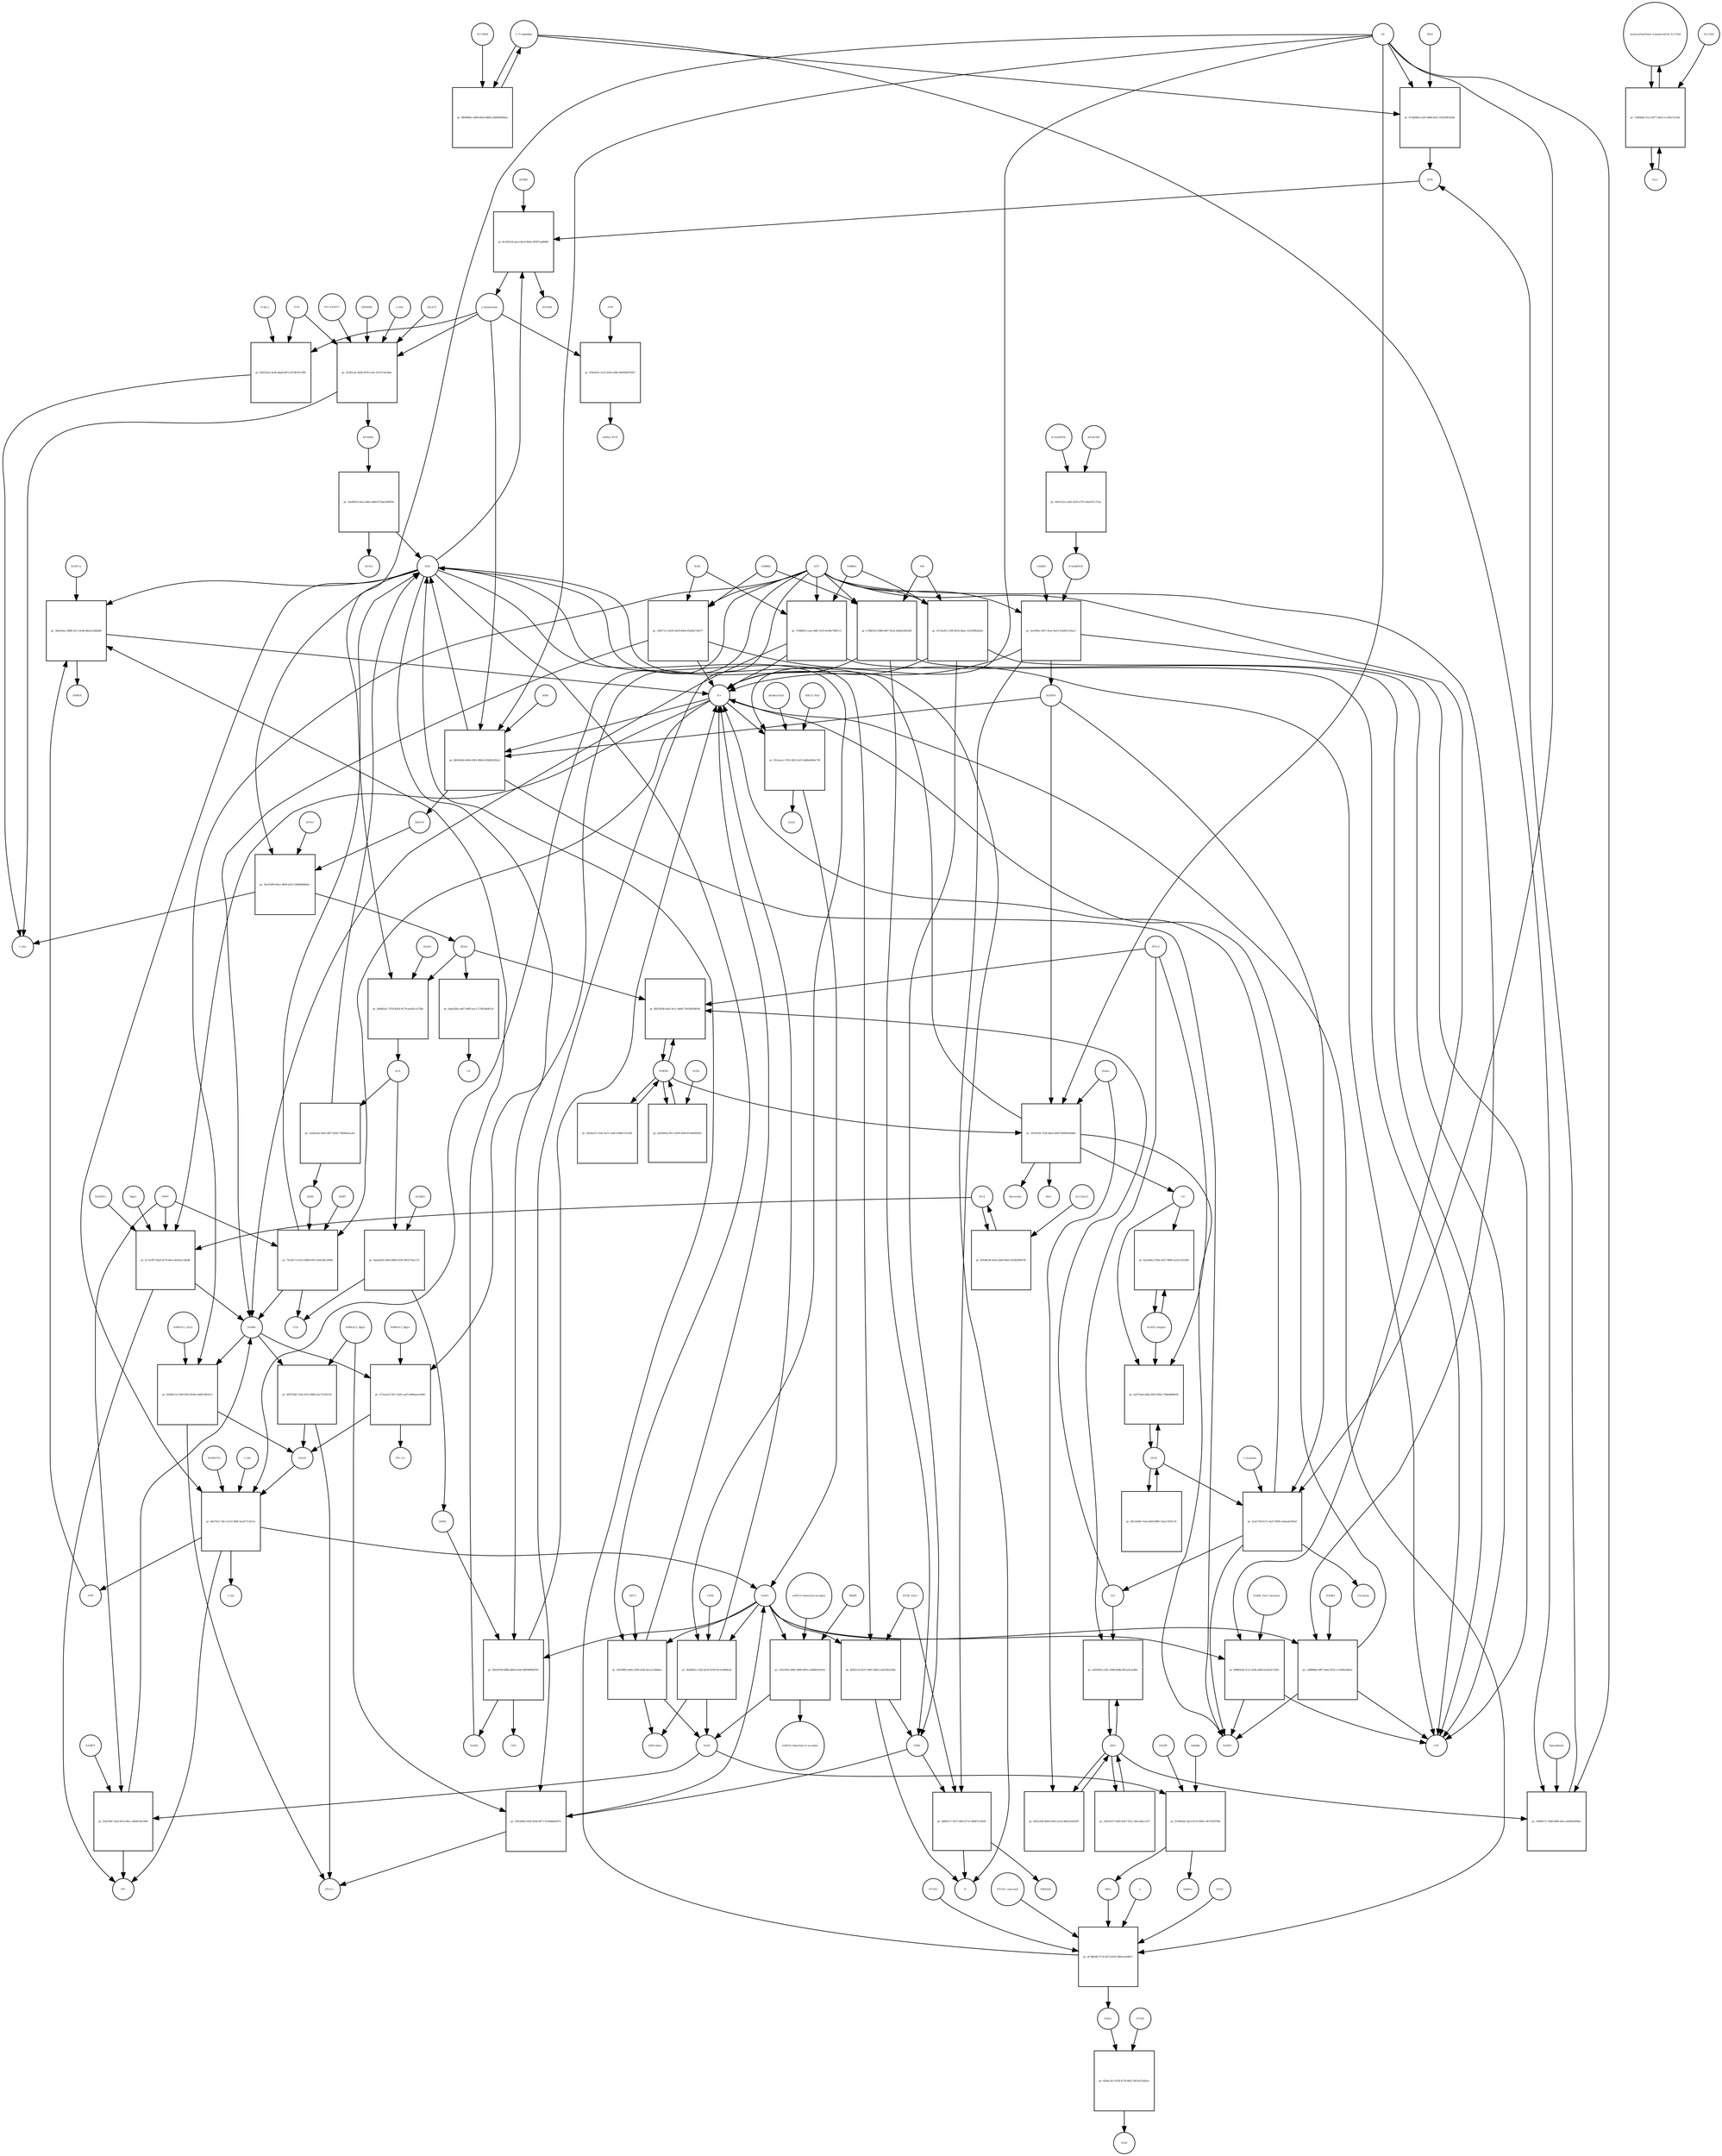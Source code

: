 strict digraph  {
"L-Tryptophan" [annotation="urn_miriam_obo.chebi_CHEBI%3A57912", bipartite=0, cls="simple chemical", fontsize=4, label="L-Tryptophan", shape=circle];
"pr_9804948c-e806-4620-bd08-a3b8492669ea" [annotation="", bipartite=1, cls=process, fontsize=4, label="pr_9804948c-e806-4620-bd08-a3b8492669ea", shape=square];
SLC36A4 [annotation=urn_miriam_uniprot_Q6YBV0, bipartite=0, cls=macromolecule, fontsize=4, label=SLC36A4, shape=circle];
"pr_673d0406-e520-4468-8433-550239f16566" [annotation="", bipartite=1, cls=process, fontsize=4, label="pr_673d0406-e520-4468-8433-550239f16566", shape=square];
NFK [annotation="urn_miriam_obo.chebi_CHEBI%3A18377", bipartite=0, cls="simple chemical", fontsize=4, label=NFK, shape=circle];
IDO2 [annotation=urn_miriam_uniprot_Q6ZQW0, bipartite=0, cls=macromolecule, fontsize=4, label=IDO2, shape=circle];
O2 [annotation="urn_miriam_obo.chebi_CHEBI%3A15379", bipartite=0, cls="simple chemical", fontsize=4, label=O2, shape=circle];
"pr_c608917c-3448-4bfb-a8ce-ab46fef409ac" [annotation="", bipartite=1, cls=process, fontsize=4, label="pr_c608917c-3448-4bfb-a8ce-ab46fef409ac", shape=square];
IDO1 [annotation=urn_miriam_uniprot_P14902, bipartite=0, cls=complex, fontsize=4, label=IDO1, shape=circle];
Epacadostat [annotation="", bipartite=0, cls="simple chemical", fontsize=4, label=Epacadostat, shape=circle];
"pr_8c5031e6-aaa3-4ac6-89e4-3f0971ad6669" [annotation="", bipartite=1, cls=process, fontsize=4, label="pr_8c5031e6-aaa3-4ac6-89e4-3f0971ad6669", shape=square];
"L-Kynurenine" [annotation="urn_miriam_obo.chebi_CHEBI%3A16946", bipartite=0, cls="simple chemical", fontsize=4, label="L-Kynurenine", shape=circle];
AFMID [annotation=urn_miriam_uniprot_Q63HM1, bipartite=0, cls=macromolecule, fontsize=4, label=AFMID, shape=circle];
H2O [annotation="urn_miriam_obo.chebi_CHEBI%3A15377", bipartite=0, cls="simple chemical", fontsize=4, label=H2O, shape=circle];
HCOOH [annotation="urn_miriam_obo.chebi_CHEBI%3A30751", bipartite=0, cls="simple chemical", fontsize=4, label=HCOOH, shape=circle];
"pr_4c0f5c6a-5b5b-497b-a19e-1b72374e364c" [annotation="", bipartite=1, cls=process, fontsize=4, label="pr_4c0f5c6a-5b5b-497b-a19e-1b72374e364c", shape=square];
"AP-DOBu" [annotation="urn_miriam_obo.chebi_CHEBI%3A17442", bipartite=0, cls="simple chemical", fontsize=4, label="AP-DOBu", shape=circle];
"PXLP-KYAT1" [annotation="urn_miriam_uniprot_Q16773|urn_miriam_obo.chebi_CHEBI%3A18405", bipartite=0, cls="complex multimer", fontsize=4, label="PXLP-KYAT1", shape=circle];
I3PROPA [annotation="urn_miriam_obo.chebi_CHEBI%3A43580", bipartite=0, cls=macromolecule, fontsize=4, label=I3PROPA, shape=circle];
"L-Phe" [annotation="urn_miriam_obo.chebi_CHEBI%3A58095", bipartite=0, cls="simple chemical", fontsize=4, label="L-Phe", shape=circle];
I3LACT [annotation="urn_miriam_obo.chebi_CHEBI%3A55528", bipartite=0, cls=macromolecule, fontsize=4, label=I3LACT, shape=circle];
PYR [annotation="urn_miriam_obo.chebi_CHEBI%3A15361", bipartite=0, cls="simple chemical", fontsize=4, label=PYR, shape=circle];
"L-Ala" [annotation="urn_miriam_obo.chebi_CHEBI%3A57972", bipartite=0, cls="simple chemical", fontsize=4, label="L-Ala", shape=circle];
"pr_829335a2-9a3b-4bdd-b872-4274f567c995" [annotation="", bipartite=1, cls=process, fontsize=4, label="pr_829335a2-9a3b-4bdd-b872-4274f567c995", shape=square];
CCBL2 [annotation=urn_miriam_uniprot_Q6YP21, bipartite=0, cls="macromolecule multimer", fontsize=4, label=CCBL2, shape=circle];
"pr_43a8581f-43aa-4db5-abb9-9726e2004958" [annotation="", bipartite=1, cls=process, fontsize=4, label="pr_43a8581f-43aa-4db5-abb9-9726e2004958", shape=square];
KYNA [annotation="urn_miriam_obo.chebi_CHEBI%3A18344", bipartite=0, cls="simple chemical", fontsize=4, label=KYNA, shape=circle];
"pr_8b540a9d-e80d-4365-966b-633d0b2282cd" [annotation="", bipartite=1, cls=process, fontsize=4, label="pr_8b540a9d-e80d-4365-966b-633d0b2282cd", shape=square];
"3HKYN" [annotation="urn_miriam_obo.chebi_CHEBI%3A17380", bipartite=0, cls="simple chemical", fontsize=4, label="3HKYN", shape=circle];
KMO [annotation=urn_miriam_uniprot_O15229, bipartite=0, cls=macromolecule, fontsize=4, label=KMO, shape=circle];
NADPH [annotation="urn_miriam_obo.chebi_CHEBI%3A16474", bipartite=0, cls="simple chemical", fontsize=4, label=NADPH, shape=circle];
"H+" [annotation="urn_miriam_obo.chebi_CHEBI%3A15378", bipartite=0, cls="simple chemical", fontsize=4, label="H+", shape=circle];
"NADP+" [annotation="urn_miriam_obo.chebi_CHEBI%3A18009", bipartite=0, cls="simple chemical", fontsize=4, label="NADP+", shape=circle];
"pr_54cd7d99-00ce-4099-af19-7d06d908445c" [annotation="", bipartite=1, cls=process, fontsize=4, label="pr_54cd7d99-00ce-4099-af19-7d06d908445c", shape=square];
"3HAA" [annotation="urn_miriam_obo.chebi_CHEBI%3A15793", bipartite=0, cls="simple chemical", fontsize=4, label="3HAA", shape=circle];
KYNU [annotation=urn_miriam_uniprot_Q16719, bipartite=0, cls="macromolecule multimer", fontsize=4, label=KYNU, shape=circle];
"pr_0a86d2a1-707d-4d24-9c79-aee95ccd73ba" [annotation="", bipartite=1, cls=process, fontsize=4, label="pr_0a86d2a1-707d-4d24-9c79-aee95ccd73ba", shape=square];
ACS [annotation="urn_miriam_obo.chebi_CHEBI%3A29044", bipartite=0, cls="simple chemical", fontsize=4, label=ACS, shape=circle];
HAAO [annotation=urn_miriam_uniprot_P46952, bipartite=0, cls=macromolecule, fontsize=4, label=HAAO, shape=circle];
"pr_4aab2820-5d60-489b-9109-3f02274acc35" [annotation="", bipartite=1, cls=process, fontsize=4, label="pr_4aab2820-5d60-489b-9109-3f02274acc35", shape=square];
"2AMA" [annotation="urn_miriam_obo.chebi_CHEBI%3A15745", bipartite=0, cls="simple chemical", fontsize=4, label="2AMA", shape=circle];
ACMSD [annotation=urn_miriam_uniprot_Q8TDX5, bipartite=0, cls="macromolecule multimer", fontsize=4, label=ACMSD, shape=circle];
CO2 [annotation="urn_miriam_obo.chebi_CHEBI%3A16526", bipartite=0, cls="simple chemical", fontsize=4, label=CO2, shape=circle];
"pr_962e9199-d6b6-4b60-bcb0-d0956899d761" [annotation="", bipartite=1, cls=process, fontsize=4, label="pr_962e9199-d6b6-4b60-bcb0-d0956899d761", shape=square];
"2AM" [annotation="urn_miriam_obo.chebi_CHEBI%3A16886", bipartite=0, cls="simple chemical", fontsize=4, label="2AM", shape=circle];
"NAD+" [annotation="urn_miriam_obo.chebi_CHEBI%3A57540", bipartite=0, cls="simple chemical", fontsize=4, label="NAD+", shape=circle];
NADH [annotation="urn_miriam_obo.chebi_CHEBI%3A57945", bipartite=0, cls="simple chemical", fontsize=4, label=NADH, shape=circle];
"pr_1aa83cda-28ee-44f7-943d-739082aeca6c" [annotation="", bipartite=1, cls=process, fontsize=4, label="pr_1aa83cda-28ee-44f7-943d-739082aeca6c", shape=square];
QUIN [annotation="urn_miriam_obo.chebi_CHEBI%3A16675", bipartite=0, cls="simple chemical", fontsize=4, label=QUIN, shape=circle];
"pr_47b5af2e-3c25-4245-ad9a-856992870207" [annotation="", bipartite=1, cls=process, fontsize=4, label="pr_47b5af2e-3c25-4245-ad9a-856992870207", shape=square];
AHR [annotation=urn_miriam_uniprot_P35869, bipartite=0, cls=macromolecule, fontsize=4, label=AHR, shape=circle];
"AHR/L-KYN" [annotation="", bipartite=0, cls=complex, fontsize=4, label="AHR/L-KYN", shape=circle];
"pr_a9529f2e-a381-4388-b0db-89caefcae882" [annotation="", bipartite=1, cls=process, fontsize=4, label="pr_a9529f2e-a381-4388-b0db-89caefcae882", shape=square];
NO [annotation="urn_miriam_obo.chebi_CHEBI%3A16480", bipartite=0, cls="simple chemical", fontsize=4, label=NO, shape=circle];
"IFN-G" [annotation=urn_miriam_uniprot_Q14609, bipartite=0, cls=macromolecule, fontsize=4, label="IFN-G", shape=circle];
iNOS [annotation=urn_miriam_uniprot_P35228, bipartite=0, cls=macromolecule, fontsize=4, label=iNOS, shape=circle];
"pr_aaf752a4-d3be-462f-9f44-17bbb4868e56" [annotation="", bipartite=1, cls=process, fontsize=4, label="pr_aaf752a4-d3be-462f-9f44-17bbb4868e56", shape=square];
"Nf-KB Complex" [annotation="urn_miriam_uniprot_P19838|urn_miriam_uniprot_Q04206|urn_miriam_uniprot_Q00653", bipartite=0, cls=complex, fontsize=4, label="Nf-KB Complex", shape=circle];
CO [annotation="urn_miriam_obo.chebi_CHEBI%3A17245", bipartite=0, cls="simple chemical", fontsize=4, label=CO, shape=circle];
"L-Arginine" [annotation="urn_miriam_obo.chebi_CHEBI%3A16467", bipartite=0, cls="simple chemical", fontsize=4, label="L-Arginine", shape=circle];
"pr_3cef17b9-fe71-4a27-8930-cbdeadc993af" [annotation="", bipartite=1, cls=process, fontsize=4, label="pr_3cef17b9-fe71-4a27-8930-cbdeadc993af", shape=square];
Citrulline [annotation="urn_miriam_obo.chebi_CHEBI%3A16349", bipartite=0, cls="simple chemical", fontsize=4, label=Citrulline, shape=circle];
"pr_08133046-7ea6-4449-88f9-19ea13970c7d" [annotation="", bipartite=1, cls=process, fontsize=4, label="pr_08133046-7ea6-4449-88f9-19ea13970c7d", shape=square];
"pr_c6b32357-e4d5-40a7-931c-0efc28acce37" [annotation="", bipartite=1, cls=process, fontsize=4, label="pr_c6b32357-e4d5-40a7-931c-0efc28acce37", shape=square];
"R-NADPHX" [annotation="urn_miriam_obo.chebi_CHEBI%3A64085", bipartite=0, cls="simple chemical", fontsize=4, label="R-NADPHX", shape=circle];
"pr_e647e551-ea92-4210-a797-e9ed7f1c723a" [annotation="", bipartite=1, cls=process, fontsize=4, label="pr_e647e551-ea92-4210-a797-e9ed7f1c723a", shape=square];
"S-NADPHX" [annotation="urn_miriam_obo.chebi_CHEBI%3A64084", bipartite=0, cls="simple chemical", fontsize=4, label="S-NADPHX", shape=circle];
APOA1BP [annotation=urn_miriam_uniprot_O95544, bipartite=0, cls="macromolecule multimer", fontsize=4, label=APOA1BP, shape=circle];
"pr_3ee54ffe-2957-45ae-8e25-93a80c333ac5" [annotation="", bipartite=1, cls=process, fontsize=4, label="pr_3ee54ffe-2957-45ae-8e25-93a80c333ac5", shape=square];
CARKD [annotation=urn_miriam_uniprot_Q8IW45, bipartite=0, cls=macromolecule, fontsize=4, label=CARKD, shape=circle];
ATP [annotation="urn_miriam_obo.chebi_CHEBI%3A30616", bipartite=0, cls="simple chemical", fontsize=4, label=ATP, shape=circle];
ADP [annotation="urn_miriam_obo.chebi_CHEBI%3A456216", bipartite=0, cls="simple chemical", fontsize=4, label=ADP, shape=circle];
Pi [annotation="urn_miriam_obo.chebi_CHEBI%3A18367", bipartite=0, cls="simple chemical", fontsize=4, label=Pi, shape=circle];
"pr_c4888b0a-99f7-4a62-9f32-1c1066a3b8cb" [annotation="", bipartite=1, cls=process, fontsize=4, label="pr_c4888b0a-99f7-4a62-9f32-1c1066a3b8cb", shape=square];
NADK2 [annotation=urn_miriam_uniprot_Q4G0N4, bipartite=0, cls="macromolecule multimer", fontsize=4, label=NADK2, shape=circle];
NAMN [annotation="urn_miriam_obo.chebi_CHEBI%3A15763", bipartite=0, cls="simple chemical", fontsize=4, label=NAMN, shape=circle];
"pr_5751aee5-5917-4a91-aaf3-9644aae10945" [annotation="", bipartite=1, cls=process, fontsize=4, label="pr_5751aee5-5917-4a91-aaf3-9644aae10945", shape=square];
NAAD [annotation="urn_miriam_obo.chebi_CHEBI%3A18304", bipartite=0, cls="simple chemical", fontsize=4, label=NAAD, shape=circle];
"NMNAT3_Mg2+" [annotation="urn_miriam_uniprot_Q96T66|urn_miriam_obo.chebi_CHEBI%3A18420", bipartite=0, cls="complex multimer", fontsize=4, label="NMNAT3_Mg2+", shape=circle];
"PPi (3-)" [annotation="urn_miriam_obo.chebi_CHEBI%3A33019", bipartite=0, cls="simple chemical", fontsize=4, label="PPi (3-)", shape=circle];
"pr_0f957b0d-73eb-4522-89fb-a5a7213d57ef" [annotation="", bipartite=1, cls=process, fontsize=4, label="pr_0f957b0d-73eb-4522-89fb-a5a7213d57ef", shape=square];
"NMNAT2_Mg2+" [annotation="urn_miriam_uniprot_Q9BZQ4|urn_miriam_obo.chebi_CHEBI%3A18420", bipartite=0, cls=complex, fontsize=4, label="NMNAT2_Mg2+", shape=circle];
"PPi(3-)" [annotation="urn_miriam_obo.chebi_CHEBI%3A33019", bipartite=0, cls="simple chemical", fontsize=4, label="PPi(3-)", shape=circle];
NAR [annotation="urn_miriam_obo.chebi_CHEBI%3A58527", bipartite=0, cls="simple chemical", fontsize=4, label=NAR, shape=circle];
"pr_576d6fd1-caaa-4d87-b1f3-6c89a74807c3" [annotation="", bipartite=1, cls=process, fontsize=4, label="pr_576d6fd1-caaa-4d87-b1f3-6c89a74807c3", shape=square];
NMRK1 [annotation=urn_miriam_uniprot_Q9NWW6, bipartite=0, cls=macromolecule, fontsize=4, label=NMRK1, shape=circle];
"pr_240271c3-4f29-4429-b9e4-65a80a72d277" [annotation="", bipartite=1, cls=process, fontsize=4, label="pr_240271c3-4f29-4429-b9e4-65a80a72d277", shape=square];
NMRK2 [annotation=urn_miriam_uniprot_Q9NPI5, bipartite=0, cls=macromolecule, fontsize=4, label=NMRK2, shape=circle];
"pr_40cf7fa7-34c2-4c52-990f-5eed77c4211a" [annotation="", bipartite=1, cls=process, fontsize=4, label="pr_40cf7fa7-34c2-4c52-990f-5eed77c4211a", shape=square];
NADSYN1 [annotation=urn_miriam_uniprot_Q6IA69, bipartite=0, cls="macromolecule multimer", fontsize=4, label=NADSYN1, shape=circle];
"L-Gln" [annotation="urn_miriam_obo.chebi_CHEBI%3A58359", bipartite=0, cls="simple chemical", fontsize=4, label="L-Gln", shape=circle];
"L-Glu" [annotation="urn_miriam_obo.chebi_CHEBI%3A29985", bipartite=0, cls="simple chemical", fontsize=4, label="L-Glu", shape=circle];
AMP [annotation="urn_miriam_obo.chebi_CHEBI%3A16027", bipartite=0, cls="simple chemical", fontsize=4, label=AMP, shape=circle];
PPi [annotation="urn_miriam_obo.chebi_CHEBI%3A29888", bipartite=0, cls="simple chemical", fontsize=4, label=PPi, shape=circle];
NMN [annotation="urn_miriam_obo.chebi_CHEBI%3A14649", bipartite=0, cls="simple chemical", fontsize=4, label=NMN, shape=circle];
"pr_f18c660b-c82b-4544-8471-053d46be0473" [annotation="", bipartite=1, cls=process, fontsize=4, label="pr_f18c660b-c82b-4544-8471-053d46be0473", shape=square];
NR [annotation="urn_miriam_obo.chebi_CHEBI%3A15927", bipartite=0, cls="simple chemical", fontsize=4, label=NR, shape=circle];
"pr_67c0e261-3190-4932-bbae-5323098a0b3e" [annotation="", bipartite=1, cls=process, fontsize=4, label="pr_67c0e261-3190-4932-bbae-5323098a0b3e", shape=square];
"pr_e76bf53a-0388-4907-9a32-b45de5905a0f" [annotation="", bipartite=1, cls=process, fontsize=4, label="pr_e76bf53a-0388-4907-9a32-b45de5905a0f", shape=square];
NCA [annotation="urn_miriam_obo.chebi_CHEBI%3A32544", bipartite=0, cls="simple chemical", fontsize=4, label=NCA, shape=circle];
"pr_4c7a10f7-fb2d-4270-b6ce-dd1feec24ed8" [annotation="", bipartite=1, cls=process, fontsize=4, label="pr_4c7a10f7-fb2d-4270-b6ce-dd1feec24ed8", shape=square];
NAPRT1 [annotation=urn_miriam_uniprot_Q6XQN6, bipartite=0, cls="macromolecule multimer", fontsize=4, label=NAPRT1, shape=circle];
"Mg2+" [annotation="urn_miriam_obo.chebi_CHEBI%3A18420", bipartite=0, cls="simple chemical", fontsize=4, label="Mg2+", shape=circle];
PRPP [annotation="urn_miriam_obo.chebi_CHEBI%3A17111", bipartite=0, cls="simple chemical", fontsize=4, label=PRPP, shape=circle];
"pr_192e3001-4f82-4466-b903-ca6680c81618" [annotation="", bipartite=1, cls=process, fontsize=4, label="pr_192e3001-4f82-4466-b903-ca6680c81618", shape=square];
NAM [annotation="urn_miriam_obo.chebi_CHEBI%3A17154", bipartite=0, cls="simple chemical", fontsize=4, label=NAM, shape=circle];
PARPs [annotation="urn_miriam_uniprot_Q8N5Y8|urn_miriam_uniprot_Q53GL7|urn_miriam_uniprot_Q8IXQ6", bipartite=0, cls=macromolecule, fontsize=4, label=PARPs, shape=circle];
"(ADP-D-ribosyl)(n)-acceptor" [annotation="urn_miriam_obo.chebi_CHEBI%3A133202", bipartite=0, cls="simple chemical", fontsize=4, label="(ADP-D-ribosyl)(n)-acceptor", shape=circle];
"(ADP-D-ribosyl)(n+1)-acceptor" [annotation="urn_miriam_obo.chebi_CHEBI%3A133203", bipartite=0, cls="simple chemical", fontsize=4, label="(ADP-D-ribosyl)(n+1)-acceptor", shape=circle];
"pr_f24d7b0f-14ed-431a-9bcc-da68158c596f" [annotation="", bipartite=1, cls=process, fontsize=4, label="pr_f24d7b0f-14ed-431a-9bcc-da68158c596f", shape=square];
NAMPT [annotation=urn_miriam_uniprot_P43490, bipartite=0, cls=macromolecule, fontsize=4, label=NAMPT, shape=circle];
"pr_b12903eb-5ae3-4153-9fe8-c3b753297fd0" [annotation="", bipartite=1, cls=process, fontsize=4, label="pr_b12903eb-5ae3-4153-9fe8-c3b753297fd0", shape=square];
MNA [annotation="urn_miriam_obo.chebi_CHEBI%3A16797", bipartite=0, cls="simple chemical", fontsize=4, label=MNA, shape=circle];
NNMT [annotation=urn_miriam_uniprot_P40261, bipartite=0, cls=macromolecule, fontsize=4, label=NNMT, shape=circle];
AdoMet [annotation="urn_miriam_obo.chebi_CHEBI%3A15414", bipartite=0, cls="simple chemical", fontsize=4, label=AdoMet, shape=circle];
AdoHcy [annotation="urn_miriam_obo.chebi_CHEBI%3A16680", bipartite=0, cls="simple chemical", fontsize=4, label=AdoHcy, shape=circle];
"pr_75e18c73-41a5-49b4-947e-00433bc1899e" [annotation="", bipartite=1, cls=process, fontsize=4, label="pr_75e18c73-41a5-49b4-947e-00433bc1899e", shape=square];
QPRT [annotation=urn_miriam_uniprot_Q15274, bipartite=0, cls=macromolecule, fontsize=4, label=QPRT, shape=circle];
"pr_d9982e42-5c3c-4efb-a0b6-bceb1fe722b1" [annotation="", bipartite=1, cls=process, fontsize=4, label="pr_d9982e42-5c3c-4efb-a0b6-bceb1fe722b1", shape=square];
"NADK_Zn2+ tetramer" [annotation="urn_miriam_uniprot_O95544|urn_miriam_obo.chebi_CHEBI%3A29105", bipartite=0, cls="complex multimer", fontsize=4, label="NADK_Zn2+ tetramer", shape=circle];
"pr_a0039f82-9a82-42f8-a5df-edca1c2bb6ea" [annotation="", bipartite=1, cls=process, fontsize=4, label="pr_a0039f82-9a82-42f8-a5df-edca1c2bb6ea", shape=square];
"ADP-ribose" [annotation="urn_miriam_obo.chebi_CHEBI%3A57967", bipartite=0, cls="simple chemical", fontsize=4, label="ADP-ribose", shape=circle];
BST1 [annotation=urn_miriam_uniprot_Q10588, bipartite=0, cls="macromolecule multimer", fontsize=4, label=BST1, shape=circle];
"pr_3fa08421-e32b-4a19-9cf8-8313cfd89e2d" [annotation="", bipartite=1, cls=process, fontsize=4, label="pr_3fa08421-e32b-4a19-9cf8-8313cfd89e2d", shape=square];
CD38 [annotation=urn_miriam_uniprot_P28907, bipartite=0, cls=macromolecule, fontsize=4, label=CD38, shape=circle];
"dh-beta-NAD" [annotation="urn_miriam_obo.chebi_CHEBI%3A90171|urn_miriam_obo.chebi_CHEBI%3A90174", bipartite=0, cls="simple chemical", fontsize=4, label="dh-beta-NAD", shape=circle];
"pr_952caecc-97b1-4022-b215-db8a4046e738" [annotation="", bipartite=1, cls=process, fontsize=4, label="pr_952caecc-97b1-4022-b215-db8a4046e738", shape=square];
H2O2 [annotation="urn_miriam_obo.chebi_CHEBI%3A16240", bipartite=0, cls="simple chemical", fontsize=4, label=H2O2, shape=circle];
RNLS_FAD [annotation="urn_miriam_uniprot_Q5VYX0|urn_miriam_obo.chebi_CHEBI%3A16238", bipartite=0, cls=complex, fontsize=4, label=RNLS_FAD, shape=circle];
"pr_df302ce0-8237-4697-8b62-ee92381fc69a" [annotation="", bipartite=1, cls=process, fontsize=4, label="pr_df302ce0-8237-4697-8b62-ee92381fc69a", shape=square];
"NT5E_Zn2+" [annotation="urn_miriam_uniprot_P21589|urn_miriam_obo.chebi_CHEBI%3A29105", bipartite=0, cls="complex multimer", fontsize=4, label="NT5E_Zn2+", shape=circle];
"pr_6db03c17-f671-4fd2-b71e-9ffdf51c0829" [annotation="", bipartite=1, cls=process, fontsize=4, label="pr_6db03c17-f671-4fd2-b71e-9ffdf51c0829", shape=square];
NRNAM [annotation="urn_miriam_obo.chebi_CHEBI%3A15927", bipartite=0, cls="simple chemical", fontsize=4, label=NRNAM, shape=circle];
"pr_901d6c06-9cbe-4de9-89af-4529b388476f" [annotation="", bipartite=1, cls=process, fontsize=4, label="pr_901d6c06-9cbe-4de9-89af-4529b388476f", shape=square];
SLC22A13 [annotation=urn_miriam_uniprot_Q9Y226, bipartite=0, cls=macromolecule, fontsize=4, label=SLC22A13, shape=circle];
"pr_58a634aa-3888-43c1-bcb8-b82eecbbbd40" [annotation="", bipartite=1, cls=process, fontsize=4, label="pr_58a634aa-3888-43c1-bcb8-b82eecbbbd40", shape=square];
NMNH [annotation="urn_miriam_obo.chebi_CHEBI%3A74452", bipartite=0, cls="simple chemical", fontsize=4, label=NMNH, shape=circle];
NUDT12 [annotation=urn_miriam_uniprot_Q9BQG2, bipartite=0, cls=macromolecule, fontsize=4, label=NUDT12, shape=circle];
"pr_832b6c1d-2349-4023-8546-a4de974fcb12" [annotation="", bipartite=1, cls=process, fontsize=4, label="pr_832b6c1d-2349-4023-8546-a4de974fcb12", shape=square];
"NMNAT1_Zn2+" [annotation="urn_miriam_uniprot_Q9HAN9|urn_miriam_obo.chebi_CHEBI%3A29105", bipartite=0, cls="complex multimer", fontsize=4, label="NMNAT1_Zn2+", shape=circle];
PGG2 [annotation="urn_miriam_obo.chebi_CHEBI%3A27647", bipartite=0, cls="simple chemical", fontsize=4, label=PGG2, shape=circle];
"pr_dc7db5df-577d-4473-bf34-29b9ca92d017" [annotation="", bipartite=1, cls=process, fontsize=4, label="pr_dc7db5df-577d-4473-bf34-29b9ca92d017", shape=square];
PGH2 [annotation="urn_miriam_obo.chebi_CHEBI%3A15554", bipartite=0, cls="simple chemical", fontsize=4, label=PGH2, shape=circle];
PTGS2 [annotation=urn_miriam_uniprot_P35354, bipartite=0, cls="macromolecule multimer", fontsize=4, label=PTGS2, shape=circle];
PTCS2_celecoxib [annotation="urn_miriam_uniprot_P35354|urn_miriam_obo.chebi_CHEBI%3A41423", bipartite=0, cls=complex, fontsize=4, label=PTCS2_celecoxib, shape=circle];
"e-" [annotation="urn_miriam_obo.chebi_CHEBI%3A10545", bipartite=0, cls="simple chemical", fontsize=4, label="e-", shape=circle];
"pr_85e8c3a1-633b-4718-8d5c-8b7e013e82ec" [annotation="", bipartite=1, cls=process, fontsize=4, label="pr_85e8c3a1-633b-4718-8d5c-8b7e013e82ec", shape=square];
PGI2 [annotation="urn_miriam_obo.chebi_CHEBI%3A15552", bipartite=0, cls="simple chemical", fontsize=4, label=PGI2, shape=circle];
PTGIS [annotation=urn_miriam_uniprot_Q16647, bipartite=0, cls=macromolecule, fontsize=4, label=PTGIS, shape=circle];
"monocarboxylates transported by SLC5A8" [annotation="", bipartite=0, cls="simple chemical", fontsize=4, label="monocarboxylates transported by SLC5A8", shape=circle];
"pr_159f0b4f-1512-4077-b633-e1109a7e158e" [annotation="", bipartite=1, cls=process, fontsize=4, label="pr_159f0b4f-1512-4077-b633-e1109a7e158e", shape=square];
SLC5A8 [annotation=urn_miriam_uniprot_Q8N695, bipartite=0, cls=macromolecule, fontsize=4, label=SLC5A8, shape=circle];
"Na+" [annotation="urn_miriam_obo.chebi_CHEBI%3A29101", bipartite=0, cls="simple chemical", fontsize=4, label="Na+", shape=circle];
HMOX1 [annotation="", bipartite=0, cls=macromolecule, fontsize=4, label=HMOX1, shape=circle];
"pr_8fd23638-0ad2-4c1c-b460-79a5bd208038" [annotation="", bipartite=1, cls=process, fontsize=4, label="pr_8fd23638-0ad2-4c1c-b460-79a5bd208038", shape=square];
"pr_3620a221-51dc-4a7c-a26f-e308b7131283" [annotation="", bipartite=1, cls=process, fontsize=4, label="pr_3620a221-51dc-4a7c-a26f-e308b7131283", shape=square];
Heme [annotation="urn_miriam_obo.chebi_CHEBI%3A30413", bipartite=0, cls="simple chemical", fontsize=4, label=Heme, shape=circle];
"pr_1876310f-3728-4dcd-af66-f394920d3dde" [annotation="", bipartite=1, cls=process, fontsize=4, label="pr_1876310f-3728-4dcd-af66-f394920d3dde", shape=square];
Biliverdin [annotation="urn_miriam_obo.chebi_CHEBI%3A17033", bipartite=0, cls="simple chemical", fontsize=4, label=Biliverdin, shape=circle];
"Fe2+" [annotation="urn_miriam_obo.chebi_CHEBI%3A29033", bipartite=0, cls="simple chemical", fontsize=4, label="Fe2+", shape=circle];
"pr_a055b93a-f811-4036-af94-f67ebe0f25f5" [annotation="", bipartite=1, cls=process, fontsize=4, label="pr_a055b93a-f811-4036-af94-f67ebe0f25f5", shape=square];
Orf3a [annotation="urn_miriam_ncbiprotein_BCD58754|urn_miriam_uniprot_P0DTC3", bipartite=0, cls=macromolecule, fontsize=4, label=Orf3a, shape=circle];
"pr_8a2a96e2-030a-4427-88f8-5a32ce551fd5" [annotation="", bipartite=1, cls=process, fontsize=4, label="pr_8a2a96e2-030a-4427-88f8-5a32ce551fd5", shape=square];
"pr_4922c636-80a9-4563-ae10-8dfa22ee81f9" [annotation="", bipartite=1, cls=process, fontsize=4, label="pr_4922c636-80a9-4563-ae10-8dfa22ee81f9", shape=square];
"pr_e9aa926a-a467-48f0-aec1-174624ddf1c4" [annotation="", bipartite=1, cls="omitted process", fontsize=4, label="pr_e9aa926a-a467-48f0-aec1-174624ddf1c4", shape=square];
CA [annotation="", bipartite=0, cls="simple chemical", fontsize=4, label=CA, shape=circle];
"L-Tryptophan" -> "pr_9804948c-e806-4620-bd08-a3b8492669ea"  [annotation="", interaction_type=consumption];
"L-Tryptophan" -> "pr_673d0406-e520-4468-8433-550239f16566"  [annotation="", interaction_type=consumption];
"L-Tryptophan" -> "pr_c608917c-3448-4bfb-a8ce-ab46fef409ac"  [annotation="", interaction_type=consumption];
"pr_9804948c-e806-4620-bd08-a3b8492669ea" -> "L-Tryptophan"  [annotation="", interaction_type=production];
SLC36A4 -> "pr_9804948c-e806-4620-bd08-a3b8492669ea"  [annotation="", interaction_type=catalysis];
"pr_673d0406-e520-4468-8433-550239f16566" -> NFK  [annotation="", interaction_type=production];
NFK -> "pr_8c5031e6-aaa3-4ac6-89e4-3f0971ad6669"  [annotation="", interaction_type=consumption];
IDO2 -> "pr_673d0406-e520-4468-8433-550239f16566"  [annotation="", interaction_type=catalysis];
O2 -> "pr_673d0406-e520-4468-8433-550239f16566"  [annotation="", interaction_type=consumption];
O2 -> "pr_c608917c-3448-4bfb-a8ce-ab46fef409ac"  [annotation="", interaction_type=consumption];
O2 -> "pr_8b540a9d-e80d-4365-966b-633d0b2282cd"  [annotation="", interaction_type=consumption];
O2 -> "pr_0a86d2a1-707d-4d24-9c79-aee95ccd73ba"  [annotation="", interaction_type=consumption];
O2 -> "pr_3cef17b9-fe71-4a27-8930-cbdeadc993af"  [annotation="", interaction_type=consumption];
O2 -> "pr_952caecc-97b1-4022-b215-db8a4046e738"  [annotation="", interaction_type=consumption];
O2 -> "pr_1876310f-3728-4dcd-af66-f394920d3dde"  [annotation="", interaction_type=consumption];
"pr_c608917c-3448-4bfb-a8ce-ab46fef409ac" -> NFK  [annotation="", interaction_type=production];
IDO1 -> "pr_c608917c-3448-4bfb-a8ce-ab46fef409ac"  [annotation="urn_miriam_pubmed_29531094|urn_miriam_pubmed_28523098|urn_miriam_pubmed_30338242|urn_miriam_pubmed_32292563", interaction_type=catalysis];
IDO1 -> "pr_a9529f2e-a381-4388-b0db-89caefcae882"  [annotation="", interaction_type=consumption];
IDO1 -> "pr_c6b32357-e4d5-40a7-931c-0efc28acce37"  [annotation="", interaction_type=consumption];
IDO1 -> "pr_4922c636-80a9-4563-ae10-8dfa22ee81f9"  [annotation="", interaction_type=consumption];
Epacadostat -> "pr_c608917c-3448-4bfb-a8ce-ab46fef409ac"  [annotation="urn_miriam_pubmed_29531094|urn_miriam_pubmed_28523098|urn_miriam_pubmed_30338242|urn_miriam_pubmed_32292563", interaction_type=inhibition];
"pr_8c5031e6-aaa3-4ac6-89e4-3f0971ad6669" -> "L-Kynurenine"  [annotation="", interaction_type=production];
"pr_8c5031e6-aaa3-4ac6-89e4-3f0971ad6669" -> HCOOH  [annotation="", interaction_type=production];
"L-Kynurenine" -> "pr_4c0f5c6a-5b5b-497b-a19e-1b72374e364c"  [annotation="", interaction_type=consumption];
"L-Kynurenine" -> "pr_829335a2-9a3b-4bdd-b872-4274f567c995"  [annotation="", interaction_type=consumption];
"L-Kynurenine" -> "pr_8b540a9d-e80d-4365-966b-633d0b2282cd"  [annotation="", interaction_type=consumption];
"L-Kynurenine" -> "pr_47b5af2e-3c25-4245-ad9a-856992870207"  [annotation="", interaction_type=consumption];
AFMID -> "pr_8c5031e6-aaa3-4ac6-89e4-3f0971ad6669"  [annotation=urn_miriam_pubmed_29531094, interaction_type=catalysis];
H2O -> "pr_8c5031e6-aaa3-4ac6-89e4-3f0971ad6669"  [annotation="", interaction_type=consumption];
H2O -> "pr_54cd7d99-00ce-4099-af19-7d06d908445c"  [annotation="", interaction_type=consumption];
H2O -> "pr_962e9199-d6b6-4b60-bcb0-d0956899d761"  [annotation="", interaction_type=consumption];
H2O -> "pr_40cf7fa7-34c2-4c52-990f-5eed77c4211a"  [annotation="", interaction_type=consumption];
H2O -> "pr_a0039f82-9a82-42f8-a5df-edca1c2bb6ea"  [annotation="", interaction_type=consumption];
H2O -> "pr_3fa08421-e32b-4a19-9cf8-8313cfd89e2d"  [annotation="", interaction_type=consumption];
H2O -> "pr_df302ce0-8237-4697-8b62-ee92381fc69a"  [annotation="", interaction_type=consumption];
H2O -> "pr_6db03c17-f671-4fd2-b71e-9ffdf51c0829"  [annotation="", interaction_type=consumption];
H2O -> "pr_58a634aa-3888-43c1-bcb8-b82eecbbbd40"  [annotation="", interaction_type=consumption];
"pr_4c0f5c6a-5b5b-497b-a19e-1b72374e364c" -> "AP-DOBu"  [annotation="", interaction_type=production];
"pr_4c0f5c6a-5b5b-497b-a19e-1b72374e364c" -> "L-Ala"  [annotation="", interaction_type=production];
"AP-DOBu" -> "pr_43a8581f-43aa-4db5-abb9-9726e2004958"  [annotation="", interaction_type=consumption];
"PXLP-KYAT1" -> "pr_4c0f5c6a-5b5b-497b-a19e-1b72374e364c"  [annotation="", interaction_type=catalysis];
I3PROPA -> "pr_4c0f5c6a-5b5b-497b-a19e-1b72374e364c"  [annotation="", interaction_type=inhibition];
"L-Phe" -> "pr_4c0f5c6a-5b5b-497b-a19e-1b72374e364c"  [annotation="", interaction_type=inhibition];
I3LACT -> "pr_4c0f5c6a-5b5b-497b-a19e-1b72374e364c"  [annotation="", interaction_type=inhibition];
PYR -> "pr_4c0f5c6a-5b5b-497b-a19e-1b72374e364c"  [annotation="", interaction_type=consumption];
PYR -> "pr_829335a2-9a3b-4bdd-b872-4274f567c995"  [annotation="", interaction_type=consumption];
"pr_829335a2-9a3b-4bdd-b872-4274f567c995" -> "L-Ala"  [annotation="", interaction_type=production];
CCBL2 -> "pr_829335a2-9a3b-4bdd-b872-4274f567c995"  [annotation="", interaction_type=catalysis];
"pr_43a8581f-43aa-4db5-abb9-9726e2004958" -> KYNA  [annotation="", interaction_type=production];
"pr_43a8581f-43aa-4db5-abb9-9726e2004958" -> H2O  [annotation="", interaction_type=production];
"pr_8b540a9d-e80d-4365-966b-633d0b2282cd" -> "3HKYN"  [annotation="", interaction_type=production];
"pr_8b540a9d-e80d-4365-966b-633d0b2282cd" -> H2O  [annotation="", interaction_type=production];
"pr_8b540a9d-e80d-4365-966b-633d0b2282cd" -> "NADP+"  [annotation="", interaction_type=production];
"3HKYN" -> "pr_54cd7d99-00ce-4099-af19-7d06d908445c"  [annotation="", interaction_type=consumption];
KMO -> "pr_8b540a9d-e80d-4365-966b-633d0b2282cd"  [annotation="", interaction_type=catalysis];
NADPH -> "pr_8b540a9d-e80d-4365-966b-633d0b2282cd"  [annotation="", interaction_type=consumption];
NADPH -> "pr_3cef17b9-fe71-4a27-8930-cbdeadc993af"  [annotation="", interaction_type=consumption];
NADPH -> "pr_1876310f-3728-4dcd-af66-f394920d3dde"  [annotation="", interaction_type=consumption];
"H+" -> "pr_8b540a9d-e80d-4365-966b-633d0b2282cd"  [annotation="", interaction_type=consumption];
"H+" -> "pr_4c7a10f7-fb2d-4270-b6ce-dd1feec24ed8"  [annotation="", interaction_type=consumption];
"H+" -> "pr_75e18c73-41a5-49b4-947e-00433bc1899e"  [annotation="", interaction_type=consumption];
"H+" -> "pr_952caecc-97b1-4022-b215-db8a4046e738"  [annotation="", interaction_type=consumption];
"H+" -> "pr_dc7db5df-577d-4473-bf34-29b9ca92d017"  [annotation="", interaction_type=consumption];
"pr_54cd7d99-00ce-4099-af19-7d06d908445c" -> "3HAA"  [annotation="", interaction_type=production];
"pr_54cd7d99-00ce-4099-af19-7d06d908445c" -> "L-Ala"  [annotation="", interaction_type=production];
"3HAA" -> "pr_0a86d2a1-707d-4d24-9c79-aee95ccd73ba"  [annotation="", interaction_type=consumption];
"3HAA" -> "pr_8fd23638-0ad2-4c1c-b460-79a5bd208038"  [annotation="urn_miriam_pubmed_15249210|urn_miriam_pubmed_11287117|urn_miriam_pubmed_12706494", interaction_type=catalysis];
"3HAA" -> "pr_e9aa926a-a467-48f0-aec1-174624ddf1c4"  [annotation="", interaction_type=consumption];
KYNU -> "pr_54cd7d99-00ce-4099-af19-7d06d908445c"  [annotation="", interaction_type=catalysis];
"pr_0a86d2a1-707d-4d24-9c79-aee95ccd73ba" -> ACS  [annotation="", interaction_type=production];
ACS -> "pr_4aab2820-5d60-489b-9109-3f02274acc35"  [annotation="", interaction_type=consumption];
ACS -> "pr_1aa83cda-28ee-44f7-943d-739082aeca6c"  [annotation="", interaction_type=consumption];
HAAO -> "pr_0a86d2a1-707d-4d24-9c79-aee95ccd73ba"  [annotation="", interaction_type=catalysis];
"pr_4aab2820-5d60-489b-9109-3f02274acc35" -> "2AMA"  [annotation="", interaction_type=production];
"pr_4aab2820-5d60-489b-9109-3f02274acc35" -> CO2  [annotation="", interaction_type=production];
"2AMA" -> "pr_962e9199-d6b6-4b60-bcb0-d0956899d761"  [annotation="", interaction_type=consumption];
ACMSD -> "pr_4aab2820-5d60-489b-9109-3f02274acc35"  [annotation="", interaction_type=catalysis];
"pr_962e9199-d6b6-4b60-bcb0-d0956899d761" -> "2AM"  [annotation="", interaction_type=production];
"pr_962e9199-d6b6-4b60-bcb0-d0956899d761" -> NADH  [annotation="", interaction_type=production];
"pr_962e9199-d6b6-4b60-bcb0-d0956899d761" -> "H+"  [annotation="", interaction_type=production];
"NAD+" -> "pr_962e9199-d6b6-4b60-bcb0-d0956899d761"  [annotation="", interaction_type=consumption];
"NAD+" -> "pr_c4888b0a-99f7-4a62-9f32-1c1066a3b8cb"  [annotation="", interaction_type=consumption];
"NAD+" -> "pr_192e3001-4f82-4466-b903-ca6680c81618"  [annotation="", interaction_type=consumption];
"NAD+" -> "pr_d9982e42-5c3c-4efb-a0b6-bceb1fe722b1"  [annotation="", interaction_type=consumption];
"NAD+" -> "pr_a0039f82-9a82-42f8-a5df-edca1c2bb6ea"  [annotation="", interaction_type=consumption];
"NAD+" -> "pr_3fa08421-e32b-4a19-9cf8-8313cfd89e2d"  [annotation="", interaction_type=consumption];
"NAD+" -> "pr_df302ce0-8237-4697-8b62-ee92381fc69a"  [annotation="", interaction_type=consumption];
NADH -> "pr_58a634aa-3888-43c1-bcb8-b82eecbbbd40"  [annotation="", interaction_type=consumption];
"pr_1aa83cda-28ee-44f7-943d-739082aeca6c" -> QUIN  [annotation="", interaction_type=production];
"pr_1aa83cda-28ee-44f7-943d-739082aeca6c" -> H2O  [annotation="", interaction_type=production];
QUIN -> "pr_75e18c73-41a5-49b4-947e-00433bc1899e"  [annotation="", interaction_type=consumption];
"pr_47b5af2e-3c25-4245-ad9a-856992870207" -> "AHR/L-KYN"  [annotation="", interaction_type=production];
AHR -> "pr_47b5af2e-3c25-4245-ad9a-856992870207"  [annotation="", interaction_type=consumption];
"pr_a9529f2e-a381-4388-b0db-89caefcae882" -> IDO1  [annotation="", interaction_type=production];
NO -> "pr_a9529f2e-a381-4388-b0db-89caefcae882"  [annotation="urn_miriam_pubmed_23476103|urn_miriam_pubmed_15249210|urn_miriam_pubmed_9126284", interaction_type=inhibition];
NO -> "pr_8fd23638-0ad2-4c1c-b460-79a5bd208038"  [annotation="urn_miriam_pubmed_15249210|urn_miriam_pubmed_11287117|urn_miriam_pubmed_12706494", interaction_type=catalysis];
"IFN-G" -> "pr_a9529f2e-a381-4388-b0db-89caefcae882"  [annotation="urn_miriam_pubmed_23476103|urn_miriam_pubmed_15249210|urn_miriam_pubmed_9126284", interaction_type=catalysis];
"IFN-G" -> "pr_aaf752a4-d3be-462f-9f44-17bbb4868e56"  [annotation="urn_miriam_pubmed_9126284|urn_miriam_pubmed_15249210", interaction_type=catalysis];
"IFN-G" -> "pr_8fd23638-0ad2-4c1c-b460-79a5bd208038"  [annotation="urn_miriam_pubmed_15249210|urn_miriam_pubmed_11287117|urn_miriam_pubmed_12706494", interaction_type=catalysis];
iNOS -> "pr_aaf752a4-d3be-462f-9f44-17bbb4868e56"  [annotation="", interaction_type=consumption];
iNOS -> "pr_3cef17b9-fe71-4a27-8930-cbdeadc993af"  [annotation="urn_miriam_pubmed_15249210|urn_miriam_pubmed_11463332", interaction_type=catalysis];
iNOS -> "pr_08133046-7ea6-4449-88f9-19ea13970c7d"  [annotation="", interaction_type=consumption];
"pr_aaf752a4-d3be-462f-9f44-17bbb4868e56" -> iNOS  [annotation="", interaction_type=production];
"Nf-KB Complex" -> "pr_aaf752a4-d3be-462f-9f44-17bbb4868e56"  [annotation="urn_miriam_pubmed_9126284|urn_miriam_pubmed_15249210", interaction_type=catalysis];
"Nf-KB Complex" -> "pr_8a2a96e2-030a-4427-88f8-5a32ce551fd5"  [annotation="", interaction_type=consumption];
CO -> "pr_aaf752a4-d3be-462f-9f44-17bbb4868e56"  [annotation="urn_miriam_pubmed_9126284|urn_miriam_pubmed_15249210", interaction_type=inhibition];
CO -> "pr_8a2a96e2-030a-4427-88f8-5a32ce551fd5"  [annotation=urn_miriam_pubmed_15249210, interaction_type=inhibition];
"L-Arginine" -> "pr_3cef17b9-fe71-4a27-8930-cbdeadc993af"  [annotation="", interaction_type=consumption];
"pr_3cef17b9-fe71-4a27-8930-cbdeadc993af" -> Citrulline  [annotation="", interaction_type=production];
"pr_3cef17b9-fe71-4a27-8930-cbdeadc993af" -> "NADP+"  [annotation="", interaction_type=production];
"pr_3cef17b9-fe71-4a27-8930-cbdeadc993af" -> "H+"  [annotation="", interaction_type=production];
"pr_3cef17b9-fe71-4a27-8930-cbdeadc993af" -> NO  [annotation="", interaction_type=production];
"pr_08133046-7ea6-4449-88f9-19ea13970c7d" -> iNOS  [annotation="", interaction_type=production];
"pr_c6b32357-e4d5-40a7-931c-0efc28acce37" -> IDO1  [annotation="", interaction_type=production];
"R-NADPHX" -> "pr_e647e551-ea92-4210-a797-e9ed7f1c723a"  [annotation="", interaction_type=consumption];
"pr_e647e551-ea92-4210-a797-e9ed7f1c723a" -> "S-NADPHX"  [annotation="", interaction_type=production];
"S-NADPHX" -> "pr_3ee54ffe-2957-45ae-8e25-93a80c333ac5"  [annotation="", interaction_type=consumption];
APOA1BP -> "pr_e647e551-ea92-4210-a797-e9ed7f1c723a"  [annotation="", interaction_type=catalysis];
"pr_3ee54ffe-2957-45ae-8e25-93a80c333ac5" -> NADPH  [annotation="", interaction_type=production];
"pr_3ee54ffe-2957-45ae-8e25-93a80c333ac5" -> ADP  [annotation="", interaction_type=production];
"pr_3ee54ffe-2957-45ae-8e25-93a80c333ac5" -> "H+"  [annotation="", interaction_type=production];
"pr_3ee54ffe-2957-45ae-8e25-93a80c333ac5" -> Pi  [annotation="", interaction_type=production];
CARKD -> "pr_3ee54ffe-2957-45ae-8e25-93a80c333ac5"  [annotation="", interaction_type=catalysis];
ATP -> "pr_3ee54ffe-2957-45ae-8e25-93a80c333ac5"  [annotation="", interaction_type=consumption];
ATP -> "pr_c4888b0a-99f7-4a62-9f32-1c1066a3b8cb"  [annotation="", interaction_type=consumption];
ATP -> "pr_5751aee5-5917-4a91-aaf3-9644aae10945"  [annotation="", interaction_type=consumption];
ATP -> "pr_576d6fd1-caaa-4d87-b1f3-6c89a74807c3"  [annotation="", interaction_type=consumption];
ATP -> "pr_240271c3-4f29-4429-b9e4-65a80a72d277"  [annotation="", interaction_type=consumption];
ATP -> "pr_40cf7fa7-34c2-4c52-990f-5eed77c4211a"  [annotation="", interaction_type=consumption];
ATP -> "pr_f18c660b-c82b-4544-8471-053d46be0473"  [annotation="", interaction_type=consumption];
ATP -> "pr_67c0e261-3190-4932-bbae-5323098a0b3e"  [annotation="", interaction_type=consumption];
ATP -> "pr_e76bf53a-0388-4907-9a32-b45de5905a0f"  [annotation="", interaction_type=consumption];
ATP -> "pr_d9982e42-5c3c-4efb-a0b6-bceb1fe722b1"  [annotation="", interaction_type=consumption];
ATP -> "pr_832b6c1d-2349-4023-8546-a4de974fcb12"  [annotation="", interaction_type=consumption];
"pr_c4888b0a-99f7-4a62-9f32-1c1066a3b8cb" -> "NADP+"  [annotation="", interaction_type=production];
"pr_c4888b0a-99f7-4a62-9f32-1c1066a3b8cb" -> ADP  [annotation="", interaction_type=production];
"pr_c4888b0a-99f7-4a62-9f32-1c1066a3b8cb" -> "H+"  [annotation="", interaction_type=production];
NADK2 -> "pr_c4888b0a-99f7-4a62-9f32-1c1066a3b8cb"  [annotation="", interaction_type=catalysis];
NAMN -> "pr_5751aee5-5917-4a91-aaf3-9644aae10945"  [annotation="", interaction_type=consumption];
NAMN -> "pr_0f957b0d-73eb-4522-89fb-a5a7213d57ef"  [annotation="", interaction_type=consumption];
NAMN -> "pr_832b6c1d-2349-4023-8546-a4de974fcb12"  [annotation="", interaction_type=consumption];
"pr_5751aee5-5917-4a91-aaf3-9644aae10945" -> NAAD  [annotation="", interaction_type=production];
"pr_5751aee5-5917-4a91-aaf3-9644aae10945" -> "PPi (3-)"  [annotation="", interaction_type=production];
NAAD -> "pr_40cf7fa7-34c2-4c52-990f-5eed77c4211a"  [annotation="", interaction_type=consumption];
"NMNAT3_Mg2+" -> "pr_5751aee5-5917-4a91-aaf3-9644aae10945"  [annotation="", interaction_type=catalysis];
"pr_0f957b0d-73eb-4522-89fb-a5a7213d57ef" -> NAAD  [annotation="", interaction_type=production];
"pr_0f957b0d-73eb-4522-89fb-a5a7213d57ef" -> "PPi(3-)"  [annotation="", interaction_type=production];
"NMNAT2_Mg2+" -> "pr_0f957b0d-73eb-4522-89fb-a5a7213d57ef"  [annotation="", interaction_type=catalysis];
"NMNAT2_Mg2+" -> "pr_f18c660b-c82b-4544-8471-053d46be0473"  [annotation="", interaction_type=catalysis];
NAR -> "pr_576d6fd1-caaa-4d87-b1f3-6c89a74807c3"  [annotation="", interaction_type=consumption];
NAR -> "pr_240271c3-4f29-4429-b9e4-65a80a72d277"  [annotation="", interaction_type=consumption];
"pr_576d6fd1-caaa-4d87-b1f3-6c89a74807c3" -> NAMN  [annotation="", interaction_type=production];
"pr_576d6fd1-caaa-4d87-b1f3-6c89a74807c3" -> "H+"  [annotation="", interaction_type=production];
"pr_576d6fd1-caaa-4d87-b1f3-6c89a74807c3" -> ADP  [annotation="", interaction_type=production];
NMRK1 -> "pr_576d6fd1-caaa-4d87-b1f3-6c89a74807c3"  [annotation="", interaction_type=catalysis];
NMRK1 -> "pr_67c0e261-3190-4932-bbae-5323098a0b3e"  [annotation="", interaction_type=catalysis];
"pr_240271c3-4f29-4429-b9e4-65a80a72d277" -> NAMN  [annotation="", interaction_type=production];
"pr_240271c3-4f29-4429-b9e4-65a80a72d277" -> "H+"  [annotation="", interaction_type=production];
"pr_240271c3-4f29-4429-b9e4-65a80a72d277" -> ADP  [annotation="", interaction_type=production];
NMRK2 -> "pr_240271c3-4f29-4429-b9e4-65a80a72d277"  [annotation="", interaction_type=catalysis];
NMRK2 -> "pr_e76bf53a-0388-4907-9a32-b45de5905a0f"  [annotation="", interaction_type=catalysis];
"pr_40cf7fa7-34c2-4c52-990f-5eed77c4211a" -> "NAD+"  [annotation="", interaction_type=production];
"pr_40cf7fa7-34c2-4c52-990f-5eed77c4211a" -> "L-Glu"  [annotation="", interaction_type=production];
"pr_40cf7fa7-34c2-4c52-990f-5eed77c4211a" -> AMP  [annotation="", interaction_type=production];
"pr_40cf7fa7-34c2-4c52-990f-5eed77c4211a" -> PPi  [annotation="", interaction_type=production];
NADSYN1 -> "pr_40cf7fa7-34c2-4c52-990f-5eed77c4211a"  [annotation="", interaction_type=catalysis];
"L-Gln" -> "pr_40cf7fa7-34c2-4c52-990f-5eed77c4211a"  [annotation="", interaction_type=consumption];
AMP -> "pr_58a634aa-3888-43c1-bcb8-b82eecbbbd40"  [annotation="", interaction_type=consumption];
NMN -> "pr_f18c660b-c82b-4544-8471-053d46be0473"  [annotation="", interaction_type=consumption];
NMN -> "pr_6db03c17-f671-4fd2-b71e-9ffdf51c0829"  [annotation="", interaction_type=consumption];
"pr_f18c660b-c82b-4544-8471-053d46be0473" -> "NAD+"  [annotation="", interaction_type=production];
"pr_f18c660b-c82b-4544-8471-053d46be0473" -> "PPi(3-)"  [annotation="", interaction_type=production];
NR -> "pr_67c0e261-3190-4932-bbae-5323098a0b3e"  [annotation="", interaction_type=consumption];
NR -> "pr_e76bf53a-0388-4907-9a32-b45de5905a0f"  [annotation="", interaction_type=consumption];
"pr_67c0e261-3190-4932-bbae-5323098a0b3e" -> NMN  [annotation="", interaction_type=production];
"pr_67c0e261-3190-4932-bbae-5323098a0b3e" -> ADP  [annotation="", interaction_type=production];
"pr_67c0e261-3190-4932-bbae-5323098a0b3e" -> "H+"  [annotation="", interaction_type=production];
"pr_e76bf53a-0388-4907-9a32-b45de5905a0f" -> NMN  [annotation="", interaction_type=production];
"pr_e76bf53a-0388-4907-9a32-b45de5905a0f" -> ADP  [annotation="", interaction_type=production];
"pr_e76bf53a-0388-4907-9a32-b45de5905a0f" -> "H+"  [annotation="", interaction_type=production];
NCA -> "pr_4c7a10f7-fb2d-4270-b6ce-dd1feec24ed8"  [annotation="", interaction_type=consumption];
NCA -> "pr_901d6c06-9cbe-4de9-89af-4529b388476f"  [annotation="", interaction_type=consumption];
"pr_4c7a10f7-fb2d-4270-b6ce-dd1feec24ed8" -> NAMN  [annotation="", interaction_type=production];
"pr_4c7a10f7-fb2d-4270-b6ce-dd1feec24ed8" -> PPi  [annotation="", interaction_type=production];
NAPRT1 -> "pr_4c7a10f7-fb2d-4270-b6ce-dd1feec24ed8"  [annotation="", interaction_type=catalysis];
"Mg2+" -> "pr_4c7a10f7-fb2d-4270-b6ce-dd1feec24ed8"  [annotation="", interaction_type=stimulation];
PRPP -> "pr_4c7a10f7-fb2d-4270-b6ce-dd1feec24ed8"  [annotation="", interaction_type=consumption];
PRPP -> "pr_f24d7b0f-14ed-431a-9bcc-da68158c596f"  [annotation="", interaction_type=consumption];
PRPP -> "pr_75e18c73-41a5-49b4-947e-00433bc1899e"  [annotation="", interaction_type=consumption];
"pr_192e3001-4f82-4466-b903-ca6680c81618" -> NAM  [annotation="", interaction_type=production];
"pr_192e3001-4f82-4466-b903-ca6680c81618" -> "(ADP-D-ribosyl)(n+1)-acceptor"  [annotation="", interaction_type=production];
NAM -> "pr_f24d7b0f-14ed-431a-9bcc-da68158c596f"  [annotation="", interaction_type=consumption];
NAM -> "pr_b12903eb-5ae3-4153-9fe8-c3b753297fd0"  [annotation="", interaction_type=consumption];
PARPs -> "pr_192e3001-4f82-4466-b903-ca6680c81618"  [annotation="", interaction_type=catalysis];
"(ADP-D-ribosyl)(n)-acceptor" -> "pr_192e3001-4f82-4466-b903-ca6680c81618"  [annotation="", interaction_type=consumption];
"pr_f24d7b0f-14ed-431a-9bcc-da68158c596f" -> PPi  [annotation="", interaction_type=production];
"pr_f24d7b0f-14ed-431a-9bcc-da68158c596f" -> NAMN  [annotation="", interaction_type=production];
NAMPT -> "pr_f24d7b0f-14ed-431a-9bcc-da68158c596f"  [annotation="", interaction_type=catalysis];
"pr_b12903eb-5ae3-4153-9fe8-c3b753297fd0" -> MNA  [annotation="", interaction_type=production];
"pr_b12903eb-5ae3-4153-9fe8-c3b753297fd0" -> AdoHcy  [annotation="", interaction_type=production];
MNA -> "pr_dc7db5df-577d-4473-bf34-29b9ca92d017"  [annotation="", interaction_type=stimulation];
NNMT -> "pr_b12903eb-5ae3-4153-9fe8-c3b753297fd0"  [annotation="", interaction_type=catalysis];
AdoMet -> "pr_b12903eb-5ae3-4153-9fe8-c3b753297fd0"  [annotation="", interaction_type=consumption];
"pr_75e18c73-41a5-49b4-947e-00433bc1899e" -> NAMN  [annotation="", interaction_type=production];
"pr_75e18c73-41a5-49b4-947e-00433bc1899e" -> CO2  [annotation="", interaction_type=production];
"pr_75e18c73-41a5-49b4-947e-00433bc1899e" -> H2O  [annotation="", interaction_type=production];
QPRT -> "pr_75e18c73-41a5-49b4-947e-00433bc1899e"  [annotation="", interaction_type=catalysis];
"pr_d9982e42-5c3c-4efb-a0b6-bceb1fe722b1" -> "NADP+"  [annotation="", interaction_type=production];
"pr_d9982e42-5c3c-4efb-a0b6-bceb1fe722b1" -> ADP  [annotation="", interaction_type=production];
"NADK_Zn2+ tetramer" -> "pr_d9982e42-5c3c-4efb-a0b6-bceb1fe722b1"  [annotation="", interaction_type=catalysis];
"pr_a0039f82-9a82-42f8-a5df-edca1c2bb6ea" -> "ADP-ribose"  [annotation="", interaction_type=production];
"pr_a0039f82-9a82-42f8-a5df-edca1c2bb6ea" -> NAM  [annotation="", interaction_type=production];
"pr_a0039f82-9a82-42f8-a5df-edca1c2bb6ea" -> "H+"  [annotation="", interaction_type=production];
BST1 -> "pr_a0039f82-9a82-42f8-a5df-edca1c2bb6ea"  [annotation="", interaction_type=catalysis];
"pr_3fa08421-e32b-4a19-9cf8-8313cfd89e2d" -> NAM  [annotation="", interaction_type=production];
"pr_3fa08421-e32b-4a19-9cf8-8313cfd89e2d" -> "ADP-ribose"  [annotation="", interaction_type=production];
"pr_3fa08421-e32b-4a19-9cf8-8313cfd89e2d" -> "H+"  [annotation="", interaction_type=production];
CD38 -> "pr_3fa08421-e32b-4a19-9cf8-8313cfd89e2d"  [annotation="", interaction_type=catalysis];
"dh-beta-NAD" -> "pr_952caecc-97b1-4022-b215-db8a4046e738"  [annotation="", interaction_type=consumption];
"pr_952caecc-97b1-4022-b215-db8a4046e738" -> H2O2  [annotation="", interaction_type=production];
"pr_952caecc-97b1-4022-b215-db8a4046e738" -> "NAD+"  [annotation="", interaction_type=production];
RNLS_FAD -> "pr_952caecc-97b1-4022-b215-db8a4046e738"  [annotation="", interaction_type=catalysis];
"pr_df302ce0-8237-4697-8b62-ee92381fc69a" -> NMN  [annotation="", interaction_type=production];
"pr_df302ce0-8237-4697-8b62-ee92381fc69a" -> Pi  [annotation="", interaction_type=production];
"NT5E_Zn2+" -> "pr_df302ce0-8237-4697-8b62-ee92381fc69a"  [annotation="", interaction_type=catalysis];
"NT5E_Zn2+" -> "pr_6db03c17-f671-4fd2-b71e-9ffdf51c0829"  [annotation="", interaction_type=catalysis];
"pr_6db03c17-f671-4fd2-b71e-9ffdf51c0829" -> NRNAM  [annotation="", interaction_type=production];
"pr_6db03c17-f671-4fd2-b71e-9ffdf51c0829" -> Pi  [annotation="", interaction_type=production];
"pr_901d6c06-9cbe-4de9-89af-4529b388476f" -> NCA  [annotation="", interaction_type=production];
SLC22A13 -> "pr_901d6c06-9cbe-4de9-89af-4529b388476f"  [annotation="", interaction_type=catalysis];
"pr_58a634aa-3888-43c1-bcb8-b82eecbbbd40" -> NMNH  [annotation="", interaction_type=production];
"pr_58a634aa-3888-43c1-bcb8-b82eecbbbd40" -> "H+"  [annotation="", interaction_type=production];
NUDT12 -> "pr_58a634aa-3888-43c1-bcb8-b82eecbbbd40"  [annotation="", interaction_type=catalysis];
"pr_832b6c1d-2349-4023-8546-a4de974fcb12" -> NAAD  [annotation="", interaction_type=production];
"pr_832b6c1d-2349-4023-8546-a4de974fcb12" -> "PPi(3-)"  [annotation="", interaction_type=production];
"NMNAT1_Zn2+" -> "pr_832b6c1d-2349-4023-8546-a4de974fcb12"  [annotation="", interaction_type=catalysis];
PGG2 -> "pr_dc7db5df-577d-4473-bf34-29b9ca92d017"  [annotation="", interaction_type=consumption];
"pr_dc7db5df-577d-4473-bf34-29b9ca92d017" -> PGH2  [annotation="", interaction_type=production];
"pr_dc7db5df-577d-4473-bf34-29b9ca92d017" -> H2O  [annotation="", interaction_type=production];
PGH2 -> "pr_85e8c3a1-633b-4718-8d5c-8b7e013e82ec"  [annotation="", interaction_type=consumption];
PTGS2 -> "pr_dc7db5df-577d-4473-bf34-29b9ca92d017"  [annotation="", interaction_type=catalysis];
PTCS2_celecoxib -> "pr_dc7db5df-577d-4473-bf34-29b9ca92d017"  [annotation="", interaction_type=inhibition];
"e-" -> "pr_dc7db5df-577d-4473-bf34-29b9ca92d017"  [annotation="", interaction_type=consumption];
"pr_85e8c3a1-633b-4718-8d5c-8b7e013e82ec" -> PGI2  [annotation="", interaction_type=production];
PTGIS -> "pr_85e8c3a1-633b-4718-8d5c-8b7e013e82ec"  [annotation="", interaction_type=catalysis];
"monocarboxylates transported by SLC5A8" -> "pr_159f0b4f-1512-4077-b633-e1109a7e158e"  [annotation="", interaction_type=consumption];
"pr_159f0b4f-1512-4077-b633-e1109a7e158e" -> "monocarboxylates transported by SLC5A8"  [annotation="", interaction_type=production];
"pr_159f0b4f-1512-4077-b633-e1109a7e158e" -> "Na+"  [annotation="", interaction_type=production];
SLC5A8 -> "pr_159f0b4f-1512-4077-b633-e1109a7e158e"  [annotation="", interaction_type=catalysis];
"Na+" -> "pr_159f0b4f-1512-4077-b633-e1109a7e158e"  [annotation="", interaction_type=consumption];
HMOX1 -> "pr_8fd23638-0ad2-4c1c-b460-79a5bd208038"  [annotation="", interaction_type=consumption];
HMOX1 -> "pr_3620a221-51dc-4a7c-a26f-e308b7131283"  [annotation="", interaction_type=consumption];
HMOX1 -> "pr_1876310f-3728-4dcd-af66-f394920d3dde"  [annotation="", interaction_type=catalysis];
HMOX1 -> "pr_a055b93a-f811-4036-af94-f67ebe0f25f5"  [annotation="", interaction_type=consumption];
"pr_8fd23638-0ad2-4c1c-b460-79a5bd208038" -> HMOX1  [annotation="", interaction_type=production];
"pr_3620a221-51dc-4a7c-a26f-e308b7131283" -> HMOX1  [annotation="", interaction_type=production];
Heme -> "pr_1876310f-3728-4dcd-af66-f394920d3dde"  [annotation="", interaction_type=consumption];
Heme -> "pr_4922c636-80a9-4563-ae10-8dfa22ee81f9"  [annotation="", interaction_type=consumption];
"pr_1876310f-3728-4dcd-af66-f394920d3dde" -> Biliverdin  [annotation="", interaction_type=production];
"pr_1876310f-3728-4dcd-af66-f394920d3dde" -> H2O  [annotation="", interaction_type=production];
"pr_1876310f-3728-4dcd-af66-f394920d3dde" -> "Fe2+"  [annotation="", interaction_type=production];
"pr_1876310f-3728-4dcd-af66-f394920d3dde" -> "NADP+"  [annotation="", interaction_type=production];
"pr_1876310f-3728-4dcd-af66-f394920d3dde" -> CO  [annotation="", interaction_type=production];
"pr_a055b93a-f811-4036-af94-f67ebe0f25f5" -> HMOX1  [annotation="", interaction_type=production];
Orf3a -> "pr_a055b93a-f811-4036-af94-f67ebe0f25f5"  [annotation="urn_miriam_doi_10.1101%2F2020.03.22.002386|urn_miriam_taxonomy_2697049", interaction_type=modulation];
"pr_8a2a96e2-030a-4427-88f8-5a32ce551fd5" -> "Nf-KB Complex"  [annotation="", interaction_type=production];
"pr_4922c636-80a9-4563-ae10-8dfa22ee81f9" -> IDO1  [annotation="", interaction_type=production];
"pr_e9aa926a-a467-48f0-aec1-174624ddf1c4" -> CA  [annotation="", interaction_type=production];
}
